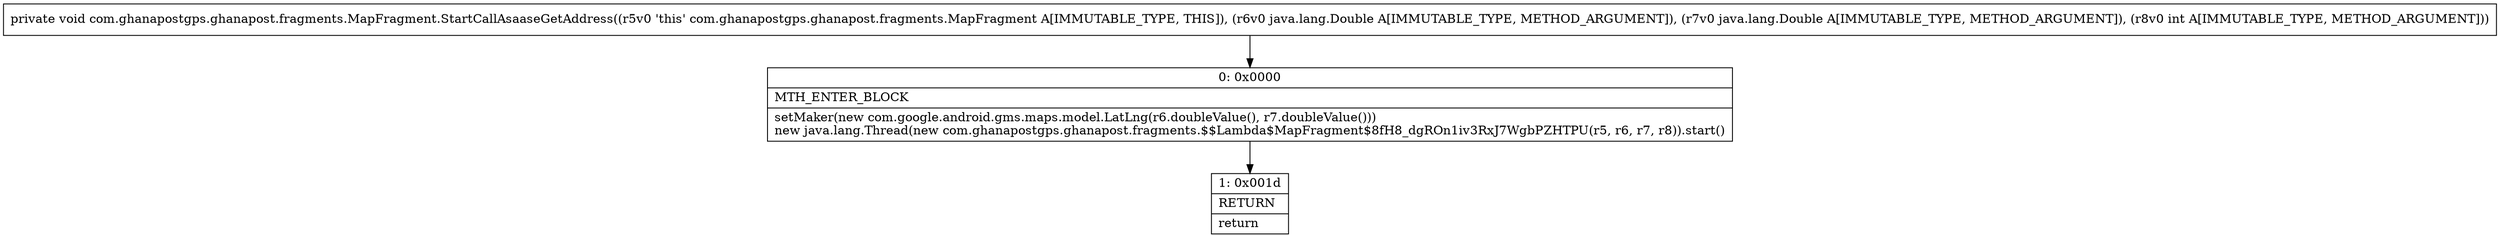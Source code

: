 digraph "CFG forcom.ghanapostgps.ghanapost.fragments.MapFragment.StartCallAsaaseGetAddress(Ljava\/lang\/Double;Ljava\/lang\/Double;I)V" {
Node_0 [shape=record,label="{0\:\ 0x0000|MTH_ENTER_BLOCK\l|setMaker(new com.google.android.gms.maps.model.LatLng(r6.doubleValue(), r7.doubleValue()))\lnew java.lang.Thread(new com.ghanapostgps.ghanapost.fragments.$$Lambda$MapFragment$8fH8_dgROn1iv3RxJ7WgbPZHTPU(r5, r6, r7, r8)).start()\l}"];
Node_1 [shape=record,label="{1\:\ 0x001d|RETURN\l|return\l}"];
MethodNode[shape=record,label="{private void com.ghanapostgps.ghanapost.fragments.MapFragment.StartCallAsaaseGetAddress((r5v0 'this' com.ghanapostgps.ghanapost.fragments.MapFragment A[IMMUTABLE_TYPE, THIS]), (r6v0 java.lang.Double A[IMMUTABLE_TYPE, METHOD_ARGUMENT]), (r7v0 java.lang.Double A[IMMUTABLE_TYPE, METHOD_ARGUMENT]), (r8v0 int A[IMMUTABLE_TYPE, METHOD_ARGUMENT])) }"];
MethodNode -> Node_0;
Node_0 -> Node_1;
}

